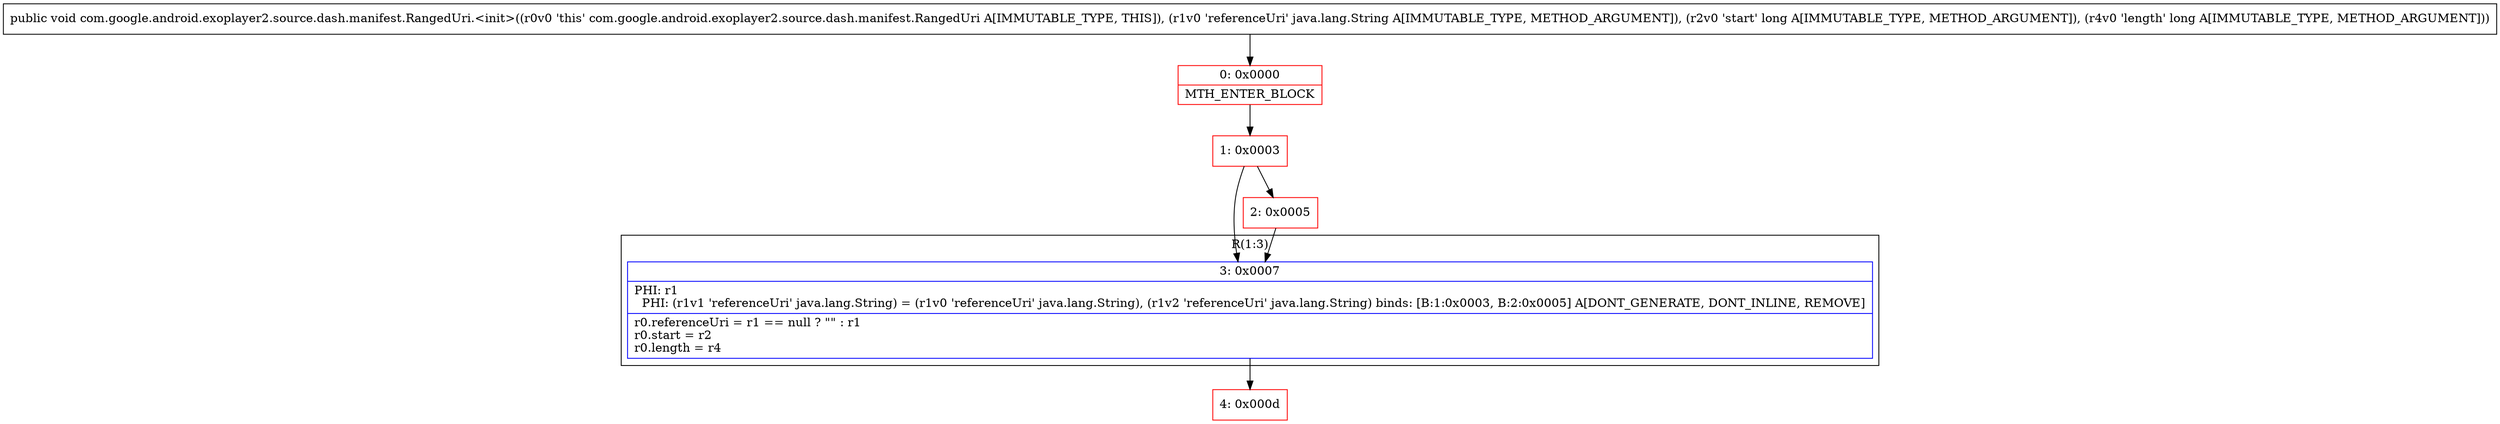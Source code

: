 digraph "CFG forcom.google.android.exoplayer2.source.dash.manifest.RangedUri.\<init\>(Ljava\/lang\/String;JJ)V" {
subgraph cluster_Region_950767213 {
label = "R(1:3)";
node [shape=record,color=blue];
Node_3 [shape=record,label="{3\:\ 0x0007|PHI: r1 \l  PHI: (r1v1 'referenceUri' java.lang.String) = (r1v0 'referenceUri' java.lang.String), (r1v2 'referenceUri' java.lang.String) binds: [B:1:0x0003, B:2:0x0005] A[DONT_GENERATE, DONT_INLINE, REMOVE]\l|r0.referenceUri = r1 == null ? \"\" : r1\lr0.start = r2\lr0.length = r4\l}"];
}
Node_0 [shape=record,color=red,label="{0\:\ 0x0000|MTH_ENTER_BLOCK\l}"];
Node_1 [shape=record,color=red,label="{1\:\ 0x0003}"];
Node_2 [shape=record,color=red,label="{2\:\ 0x0005}"];
Node_4 [shape=record,color=red,label="{4\:\ 0x000d}"];
MethodNode[shape=record,label="{public void com.google.android.exoplayer2.source.dash.manifest.RangedUri.\<init\>((r0v0 'this' com.google.android.exoplayer2.source.dash.manifest.RangedUri A[IMMUTABLE_TYPE, THIS]), (r1v0 'referenceUri' java.lang.String A[IMMUTABLE_TYPE, METHOD_ARGUMENT]), (r2v0 'start' long A[IMMUTABLE_TYPE, METHOD_ARGUMENT]), (r4v0 'length' long A[IMMUTABLE_TYPE, METHOD_ARGUMENT])) }"];
MethodNode -> Node_0;
Node_3 -> Node_4;
Node_0 -> Node_1;
Node_1 -> Node_2;
Node_1 -> Node_3;
Node_2 -> Node_3;
}

